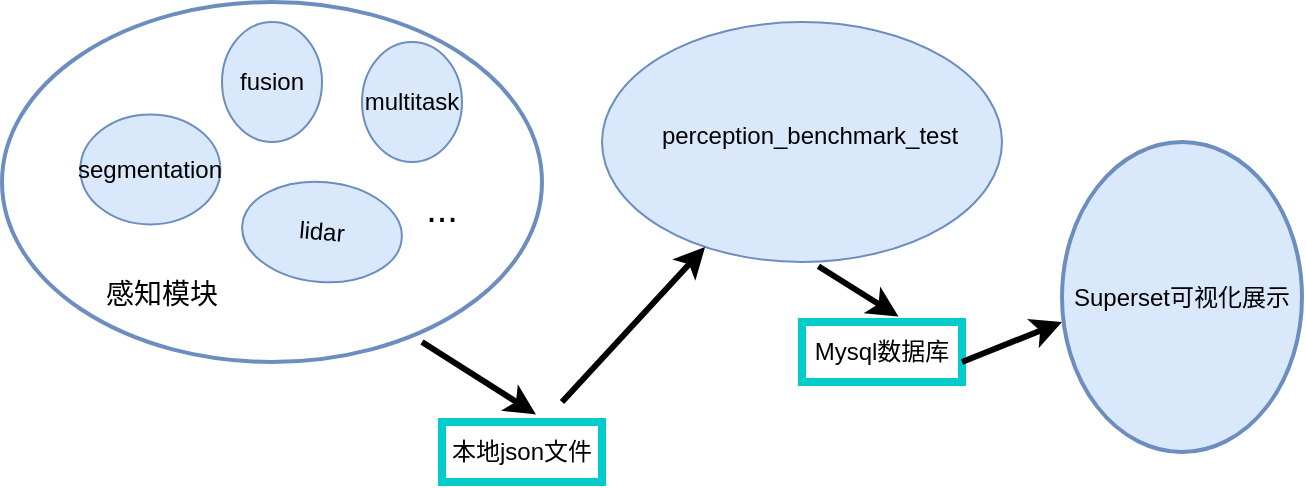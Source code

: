 <mxfile version="20.8.17" type="github">
  <diagram name="第 1 页" id="5Az96HWmE1BWc7lFskWz">
    <mxGraphModel dx="1172" dy="610" grid="1" gridSize="10" guides="1" tooltips="1" connect="1" arrows="1" fold="1" page="1" pageScale="1" pageWidth="827" pageHeight="1169" math="0" shadow="0">
      <root>
        <mxCell id="0" />
        <mxCell id="1" parent="0" />
        <mxCell id="rPTRtMF9d79Sc1CpP3I9-4" value="" style="ellipse;whiteSpace=wrap;html=1;fillColor=#dae8fc;strokeColor=#6c8ebf;" vertex="1" parent="1">
          <mxGeometry x="390" y="430" width="200" height="120" as="geometry" />
        </mxCell>
        <mxCell id="rPTRtMF9d79Sc1CpP3I9-7" value="本地json文件" style="rounded=0;whiteSpace=wrap;html=1;strokeColor=#00CCCC;strokeWidth=4;" vertex="1" parent="1">
          <mxGeometry x="310" y="630" width="80" height="30" as="geometry" />
        </mxCell>
        <mxCell id="rPTRtMF9d79Sc1CpP3I9-8" value="Mysql数据库" style="rounded=0;whiteSpace=wrap;html=1;strokeColor=#00CCCC;strokeWidth=4;" vertex="1" parent="1">
          <mxGeometry x="490" y="580" width="80" height="30" as="geometry" />
        </mxCell>
        <mxCell id="rPTRtMF9d79Sc1CpP3I9-10" value="fusion" style="ellipse;whiteSpace=wrap;html=1;fillColor=#dae8fc;strokeColor=#6c8ebf;" vertex="1" parent="1">
          <mxGeometry x="200" y="430" width="50" height="60" as="geometry" />
        </mxCell>
        <mxCell id="rPTRtMF9d79Sc1CpP3I9-11" value="segmentation" style="ellipse;whiteSpace=wrap;html=1;fillColor=#dae8fc;strokeColor=#6c8ebf;rotation=0;" vertex="1" parent="1">
          <mxGeometry x="129.18" y="476.21" width="70" height="55" as="geometry" />
        </mxCell>
        <mxCell id="rPTRtMF9d79Sc1CpP3I9-12" value="lidar" style="ellipse;whiteSpace=wrap;html=1;fillColor=#dae8fc;strokeColor=#6c8ebf;rotation=5;" vertex="1" parent="1">
          <mxGeometry x="210" y="510" width="80" height="50" as="geometry" />
        </mxCell>
        <mxCell id="rPTRtMF9d79Sc1CpP3I9-13" value="multitask" style="ellipse;whiteSpace=wrap;html=1;fillColor=#dae8fc;strokeColor=#6c8ebf;" vertex="1" parent="1">
          <mxGeometry x="270" y="440" width="50" height="60" as="geometry" />
        </mxCell>
        <mxCell id="rPTRtMF9d79Sc1CpP3I9-15" value="" style="ellipse;whiteSpace=wrap;html=1;fillColor=none;strokeColor=#6c8ebf;strokeWidth=2;" vertex="1" parent="1">
          <mxGeometry x="90" y="420" width="270" height="180" as="geometry" />
        </mxCell>
        <mxCell id="rPTRtMF9d79Sc1CpP3I9-17" value="&lt;font style=&quot;font-size: 14px;&quot;&gt;感知模块&lt;/font&gt;" style="text;html=1;strokeColor=none;fillColor=none;align=center;verticalAlign=middle;whiteSpace=wrap;rounded=0;fontSize=15;" vertex="1" parent="1">
          <mxGeometry x="140" y="550" width="60" height="30" as="geometry" />
        </mxCell>
        <mxCell id="rPTRtMF9d79Sc1CpP3I9-22" value="" style="endArrow=classic;html=1;rounded=0;strokeWidth=3;fontSize=14;entryX=0.587;entryY=-0.127;entryDx=0;entryDy=0;entryPerimeter=0;" edge="1" parent="1" target="rPTRtMF9d79Sc1CpP3I9-7">
          <mxGeometry width="50" height="50" relative="1" as="geometry">
            <mxPoint x="300" y="590" as="sourcePoint" />
            <mxPoint x="350" y="550" as="targetPoint" />
          </mxGeometry>
        </mxCell>
        <mxCell id="rPTRtMF9d79Sc1CpP3I9-23" value="&lt;font style=&quot;font-size: 19px;&quot;&gt;...&lt;/font&gt;" style="text;html=1;strokeColor=none;fillColor=none;align=center;verticalAlign=middle;whiteSpace=wrap;rounded=0;fontSize=14;" vertex="1" parent="1">
          <mxGeometry x="280" y="510" width="60" height="28" as="geometry" />
        </mxCell>
        <mxCell id="rPTRtMF9d79Sc1CpP3I9-24" value="&lt;font style=&quot;font-size: 12px;&quot;&gt;perception_benchmark_test&lt;/font&gt;" style="text;html=1;strokeColor=none;fillColor=none;align=center;verticalAlign=middle;whiteSpace=wrap;rounded=0;fontSize=19;" vertex="1" parent="1">
          <mxGeometry x="414" y="470" width="160" height="30" as="geometry" />
        </mxCell>
        <mxCell id="rPTRtMF9d79Sc1CpP3I9-26" value="" style="endArrow=classic;html=1;rounded=0;strokeWidth=3;fontSize=14;" edge="1" parent="1" target="rPTRtMF9d79Sc1CpP3I9-4">
          <mxGeometry width="50" height="50" relative="1" as="geometry">
            <mxPoint x="370" y="620" as="sourcePoint" />
            <mxPoint x="426.96" y="630" as="targetPoint" />
          </mxGeometry>
        </mxCell>
        <mxCell id="rPTRtMF9d79Sc1CpP3I9-27" value="" style="endArrow=classic;html=1;rounded=0;strokeWidth=3;fontSize=14;entryX=0.603;entryY=-0.091;entryDx=0;entryDy=0;entryPerimeter=0;exitX=0.541;exitY=1.018;exitDx=0;exitDy=0;exitPerimeter=0;" edge="1" parent="1" source="rPTRtMF9d79Sc1CpP3I9-4" target="rPTRtMF9d79Sc1CpP3I9-8">
          <mxGeometry width="50" height="50" relative="1" as="geometry">
            <mxPoint x="380" y="630" as="sourcePoint" />
            <mxPoint x="451.452" y="552.455" as="targetPoint" />
          </mxGeometry>
        </mxCell>
        <mxCell id="rPTRtMF9d79Sc1CpP3I9-28" value="" style="endArrow=classic;html=1;rounded=0;strokeWidth=3;fontSize=12;" edge="1" parent="1">
          <mxGeometry width="50" height="50" relative="1" as="geometry">
            <mxPoint x="570" y="600" as="sourcePoint" />
            <mxPoint x="620" y="580" as="targetPoint" />
          </mxGeometry>
        </mxCell>
        <mxCell id="rPTRtMF9d79Sc1CpP3I9-29" value="Superset可视化展示" style="ellipse;whiteSpace=wrap;html=1;strokeColor=#6c8ebf;strokeWidth=2;fontSize=12;fillColor=#dae8fc;" vertex="1" parent="1">
          <mxGeometry x="620" y="490" width="120" height="155" as="geometry" />
        </mxCell>
      </root>
    </mxGraphModel>
  </diagram>
</mxfile>
